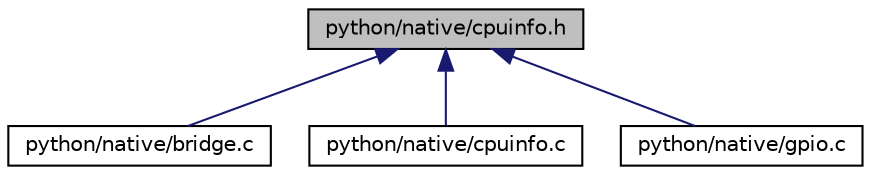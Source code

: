 digraph "python/native/cpuinfo.h"
{
  edge [fontname="Helvetica",fontsize="10",labelfontname="Helvetica",labelfontsize="10"];
  node [fontname="Helvetica",fontsize="10",shape=record];
  Node1 [label="python/native/cpuinfo.h",height=0.2,width=0.4,color="black", fillcolor="grey75", style="filled", fontcolor="black"];
  Node1 -> Node2 [dir="back",color="midnightblue",fontsize="10",style="solid",fontname="Helvetica"];
  Node2 [label="python/native/bridge.c",height=0.2,width=0.4,color="black", fillcolor="white", style="filled",URL="$bridge_8c.html"];
  Node1 -> Node3 [dir="back",color="midnightblue",fontsize="10",style="solid",fontname="Helvetica"];
  Node3 [label="python/native/cpuinfo.c",height=0.2,width=0.4,color="black", fillcolor="white", style="filled",URL="$cpuinfo_8c.html"];
  Node1 -> Node4 [dir="back",color="midnightblue",fontsize="10",style="solid",fontname="Helvetica"];
  Node4 [label="python/native/gpio.c",height=0.2,width=0.4,color="black", fillcolor="white", style="filled",URL="$gpio_8c.html"];
}
